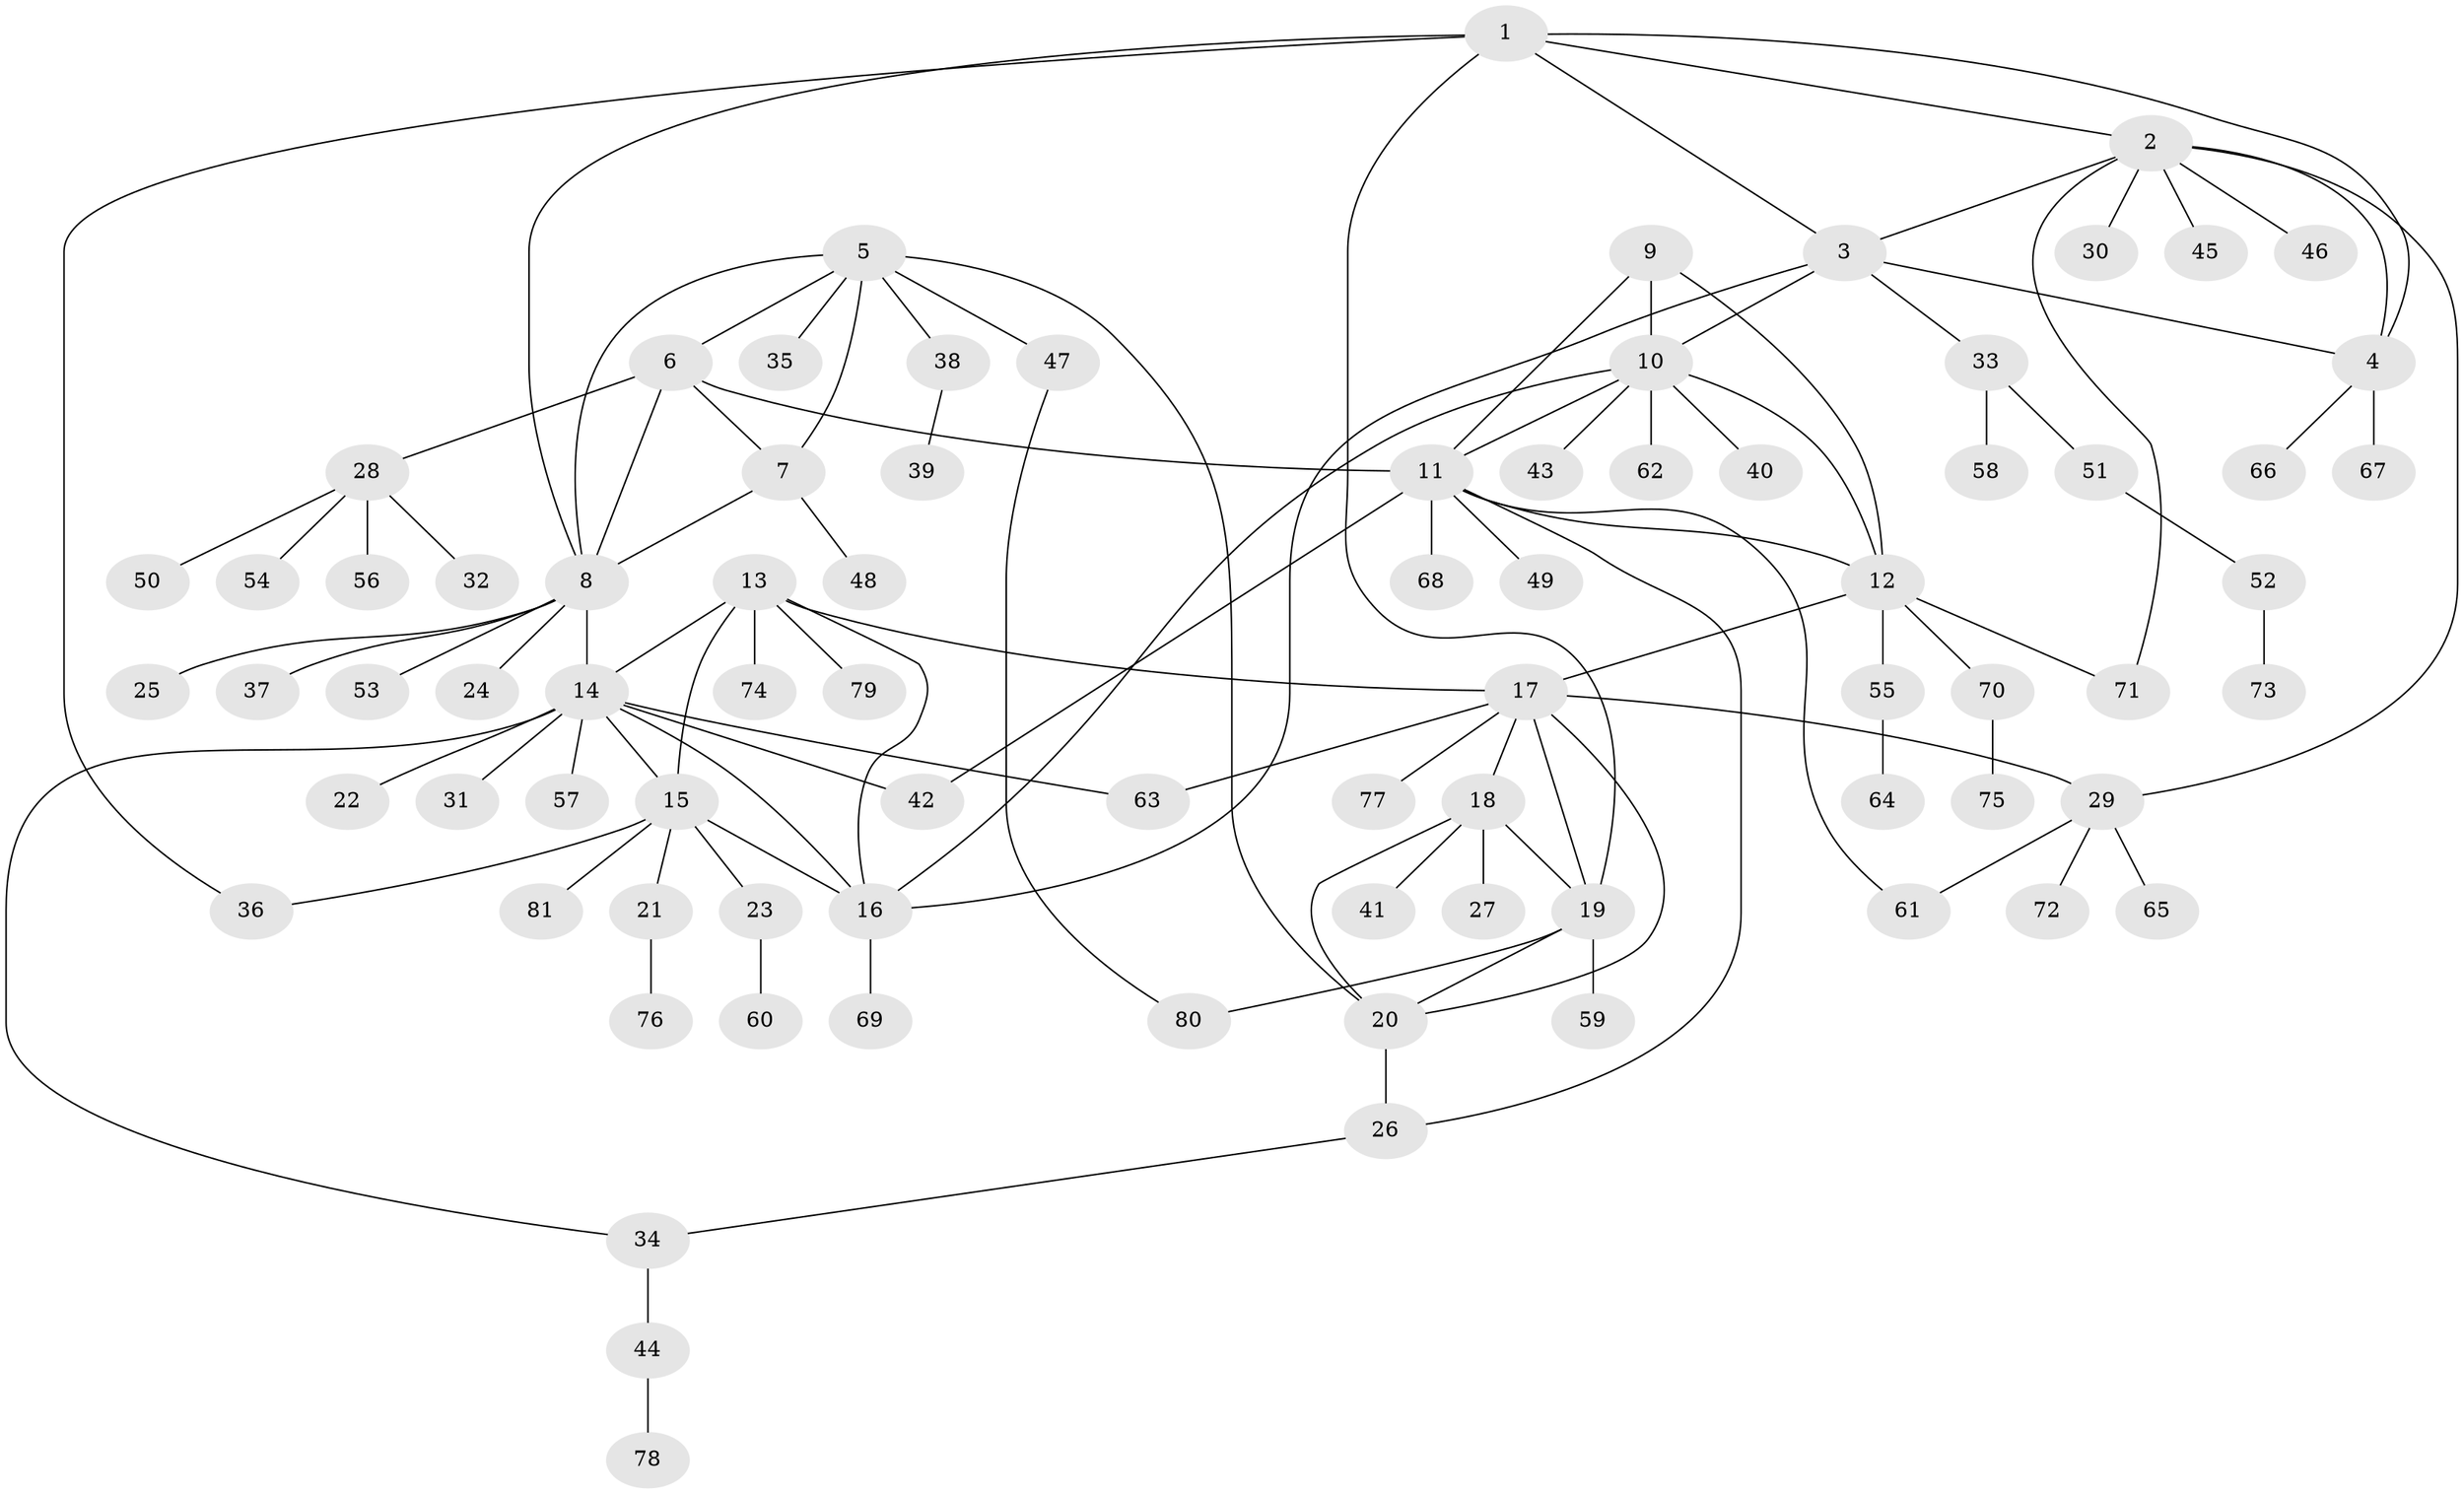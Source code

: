 // Generated by graph-tools (version 1.1) at 2025/26/03/09/25 03:26:38]
// undirected, 81 vertices, 110 edges
graph export_dot {
graph [start="1"]
  node [color=gray90,style=filled];
  1;
  2;
  3;
  4;
  5;
  6;
  7;
  8;
  9;
  10;
  11;
  12;
  13;
  14;
  15;
  16;
  17;
  18;
  19;
  20;
  21;
  22;
  23;
  24;
  25;
  26;
  27;
  28;
  29;
  30;
  31;
  32;
  33;
  34;
  35;
  36;
  37;
  38;
  39;
  40;
  41;
  42;
  43;
  44;
  45;
  46;
  47;
  48;
  49;
  50;
  51;
  52;
  53;
  54;
  55;
  56;
  57;
  58;
  59;
  60;
  61;
  62;
  63;
  64;
  65;
  66;
  67;
  68;
  69;
  70;
  71;
  72;
  73;
  74;
  75;
  76;
  77;
  78;
  79;
  80;
  81;
  1 -- 2;
  1 -- 3;
  1 -- 4;
  1 -- 8;
  1 -- 19;
  1 -- 36;
  2 -- 3;
  2 -- 4;
  2 -- 29;
  2 -- 30;
  2 -- 45;
  2 -- 46;
  2 -- 71;
  3 -- 4;
  3 -- 10;
  3 -- 16;
  3 -- 33;
  4 -- 66;
  4 -- 67;
  5 -- 6;
  5 -- 7;
  5 -- 8;
  5 -- 20;
  5 -- 35;
  5 -- 38;
  5 -- 47;
  6 -- 7;
  6 -- 8;
  6 -- 11;
  6 -- 28;
  7 -- 8;
  7 -- 48;
  8 -- 14;
  8 -- 24;
  8 -- 25;
  8 -- 37;
  8 -- 53;
  9 -- 10;
  9 -- 11;
  9 -- 12;
  10 -- 11;
  10 -- 12;
  10 -- 16;
  10 -- 40;
  10 -- 43;
  10 -- 62;
  11 -- 12;
  11 -- 26;
  11 -- 42;
  11 -- 49;
  11 -- 61;
  11 -- 68;
  12 -- 17;
  12 -- 55;
  12 -- 70;
  12 -- 71;
  13 -- 14;
  13 -- 15;
  13 -- 16;
  13 -- 17;
  13 -- 74;
  13 -- 79;
  14 -- 15;
  14 -- 16;
  14 -- 22;
  14 -- 31;
  14 -- 34;
  14 -- 42;
  14 -- 57;
  14 -- 63;
  15 -- 16;
  15 -- 21;
  15 -- 23;
  15 -- 36;
  15 -- 81;
  16 -- 69;
  17 -- 18;
  17 -- 19;
  17 -- 20;
  17 -- 29;
  17 -- 63;
  17 -- 77;
  18 -- 19;
  18 -- 20;
  18 -- 27;
  18 -- 41;
  19 -- 20;
  19 -- 59;
  19 -- 80;
  20 -- 26;
  21 -- 76;
  23 -- 60;
  26 -- 34;
  28 -- 32;
  28 -- 50;
  28 -- 54;
  28 -- 56;
  29 -- 61;
  29 -- 65;
  29 -- 72;
  33 -- 51;
  33 -- 58;
  34 -- 44;
  38 -- 39;
  44 -- 78;
  47 -- 80;
  51 -- 52;
  52 -- 73;
  55 -- 64;
  70 -- 75;
}
